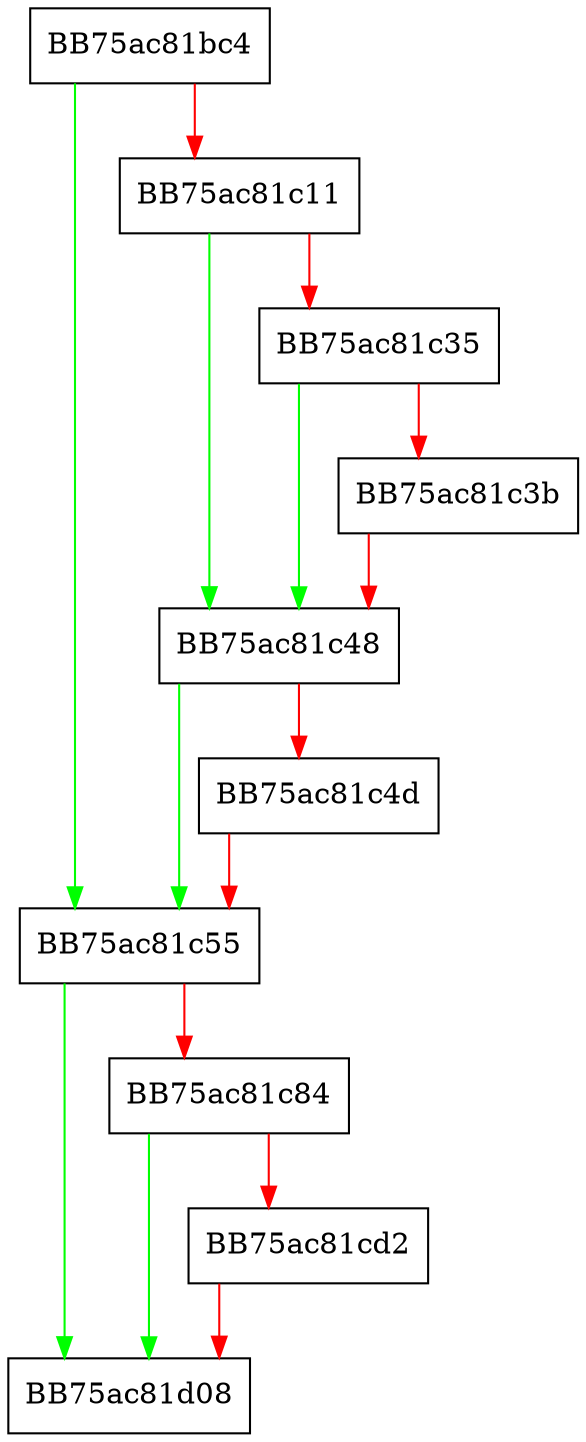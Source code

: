 digraph FixHomepageNonHardened {
  node [shape="box"];
  graph [splines=ortho];
  BB75ac81bc4 -> BB75ac81c55 [color="green"];
  BB75ac81bc4 -> BB75ac81c11 [color="red"];
  BB75ac81c11 -> BB75ac81c48 [color="green"];
  BB75ac81c11 -> BB75ac81c35 [color="red"];
  BB75ac81c35 -> BB75ac81c48 [color="green"];
  BB75ac81c35 -> BB75ac81c3b [color="red"];
  BB75ac81c3b -> BB75ac81c48 [color="red"];
  BB75ac81c48 -> BB75ac81c55 [color="green"];
  BB75ac81c48 -> BB75ac81c4d [color="red"];
  BB75ac81c4d -> BB75ac81c55 [color="red"];
  BB75ac81c55 -> BB75ac81d08 [color="green"];
  BB75ac81c55 -> BB75ac81c84 [color="red"];
  BB75ac81c84 -> BB75ac81d08 [color="green"];
  BB75ac81c84 -> BB75ac81cd2 [color="red"];
  BB75ac81cd2 -> BB75ac81d08 [color="red"];
}